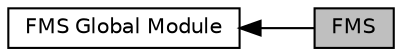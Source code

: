 digraph "FMS"
{
  edge [fontname="Helvetica",fontsize="10",labelfontname="Helvetica",labelfontsize="10"];
  node [fontname="Helvetica",fontsize="10",shape=box];
  rankdir=LR;
  Node1 [label="FMS",height=0.2,width=0.4,color="black", fillcolor="grey75", style="filled", fontcolor="black",tooltip="A convenience module to use any FMS routines, functions, values."];
  Node2 [label="FMS Global Module",height=0.2,width=0.4,color="black", fillcolor="white", style="filled",URL="$group__libfms.html",tooltip="Modules and associated files in the libfms directory."];
  Node2->Node1 [shape=plaintext, dir="back", style="solid"];
}
